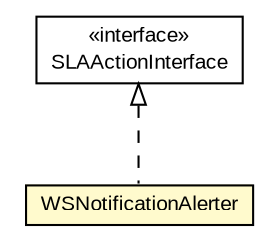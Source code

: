 #!/usr/local/bin/dot
#
# Class diagram 
# Generated by UMLGraph version R5_6-24-gf6e263 (http://www.umlgraph.org/)
#

digraph G {
	edge [fontname="arial",fontsize=10,labelfontname="arial",labelfontsize=10];
	node [fontname="arial",fontsize=10,shape=plaintext];
	nodesep=0.25;
	ranksep=0.5;
	// org.miloss.fgsms.plugins.sla.SLAActionInterface
	c1295768 [label=<<table title="org.miloss.fgsms.plugins.sla.SLAActionInterface" border="0" cellborder="1" cellspacing="0" cellpadding="2" port="p" href="../../plugins/sla/SLAActionInterface.html">
		<tr><td><table border="0" cellspacing="0" cellpadding="1">
<tr><td align="center" balign="center"> &#171;interface&#187; </td></tr>
<tr><td align="center" balign="center"> SLAActionInterface </td></tr>
		</table></td></tr>
		</table>>, URL="../../plugins/sla/SLAActionInterface.html", fontname="arial", fontcolor="black", fontsize=10.0];
	// org.miloss.fgsms.sla.actions.WSNotificationAlerter
	c1296534 [label=<<table title="org.miloss.fgsms.sla.actions.WSNotificationAlerter" border="0" cellborder="1" cellspacing="0" cellpadding="2" port="p" bgcolor="lemonChiffon" href="./WSNotificationAlerter.html">
		<tr><td><table border="0" cellspacing="0" cellpadding="1">
<tr><td align="center" balign="center"> WSNotificationAlerter </td></tr>
		</table></td></tr>
		</table>>, URL="./WSNotificationAlerter.html", fontname="arial", fontcolor="black", fontsize=10.0];
	//org.miloss.fgsms.sla.actions.WSNotificationAlerter implements org.miloss.fgsms.plugins.sla.SLAActionInterface
	c1295768:p -> c1296534:p [dir=back,arrowtail=empty,style=dashed];
}

